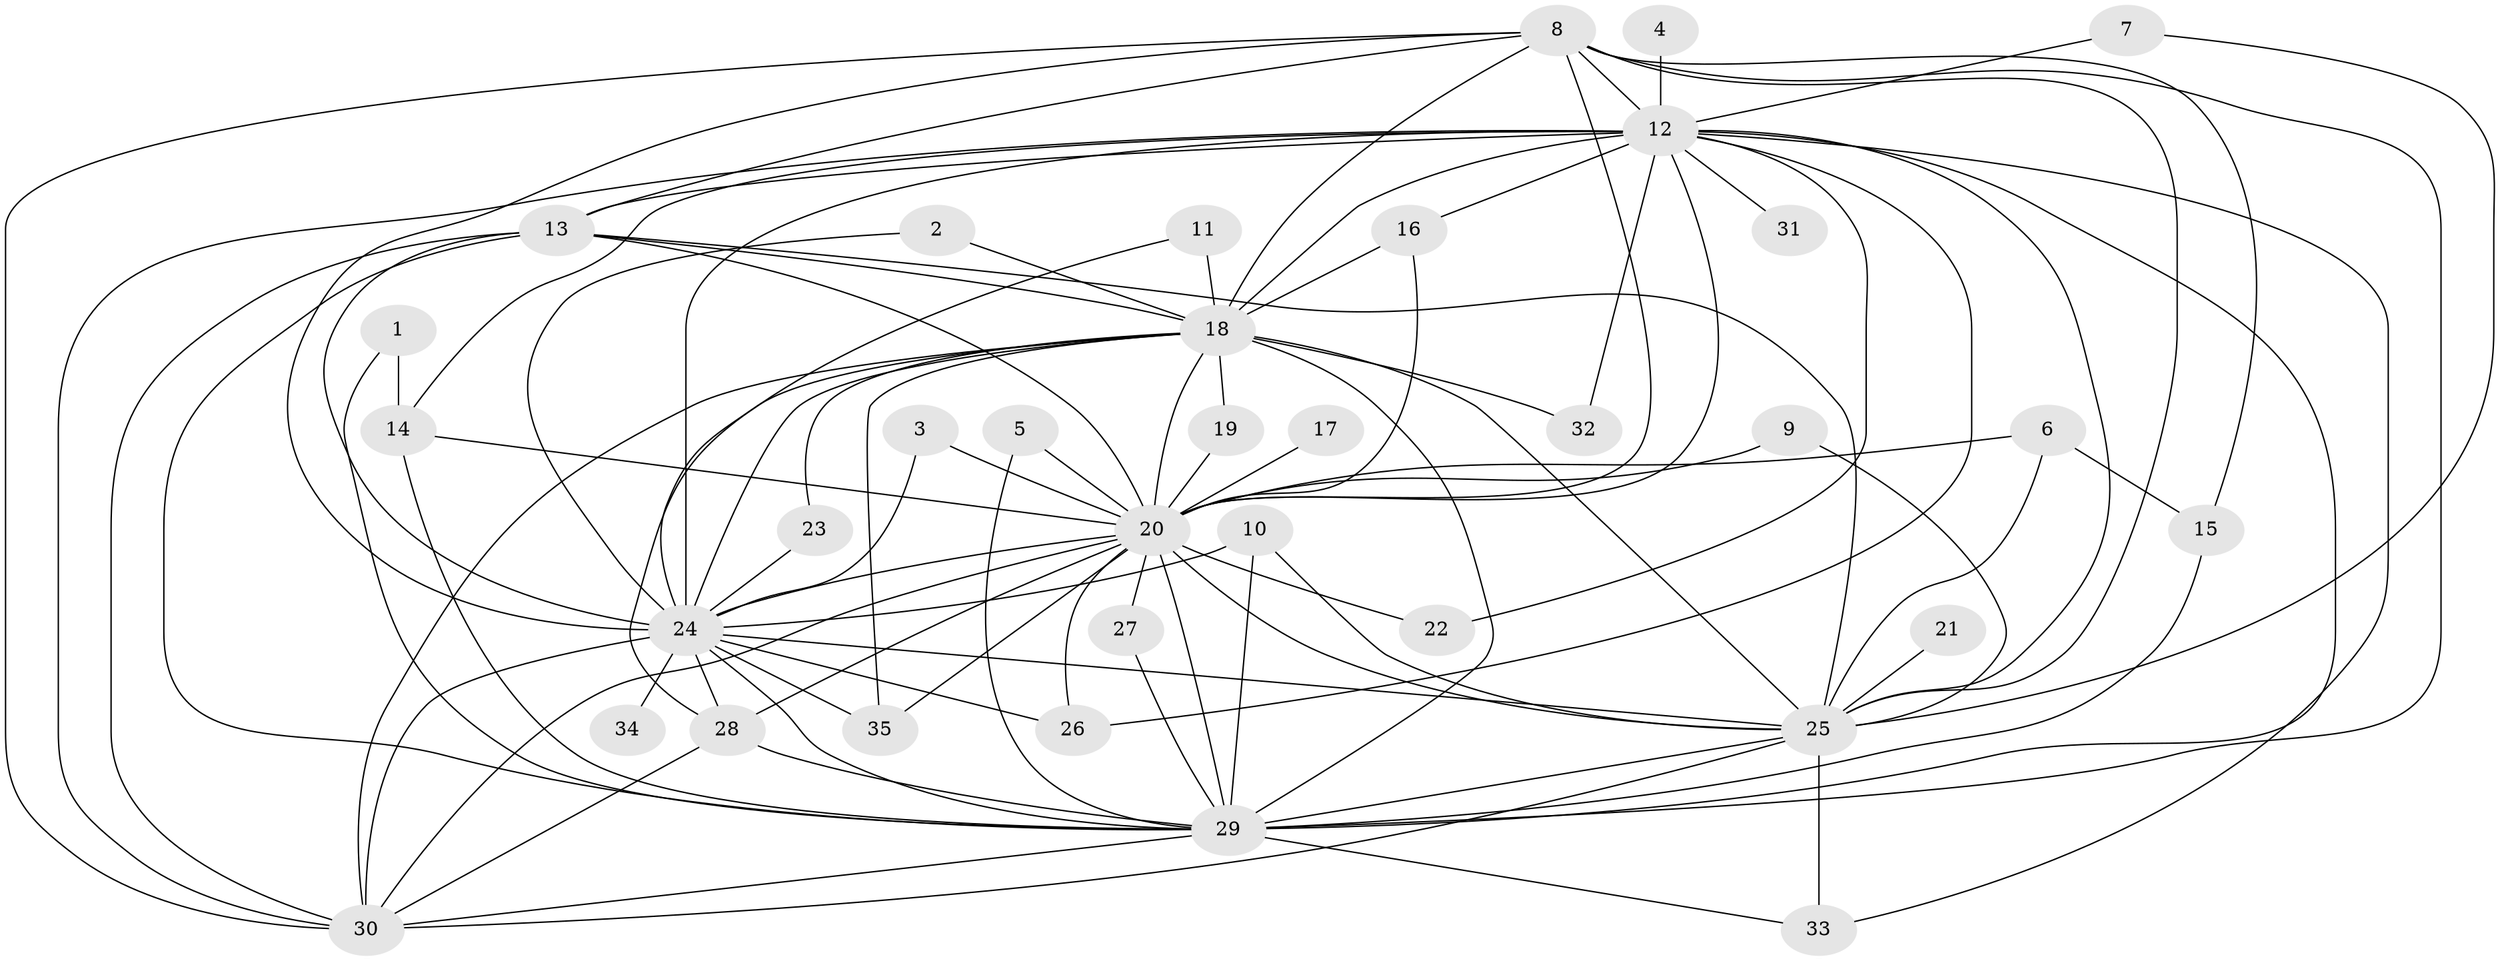 // original degree distribution, {28: 0.014285714285714285, 15: 0.02857142857142857, 24: 0.014285714285714285, 14: 0.014285714285714285, 23: 0.014285714285714285, 10: 0.014285714285714285, 20: 0.014285714285714285, 18: 0.014285714285714285, 11: 0.014285714285714285, 3: 0.21428571428571427, 4: 0.1, 2: 0.5285714285714286, 5: 0.014285714285714285}
// Generated by graph-tools (version 1.1) at 2025/49/03/09/25 03:49:30]
// undirected, 35 vertices, 93 edges
graph export_dot {
graph [start="1"]
  node [color=gray90,style=filled];
  1;
  2;
  3;
  4;
  5;
  6;
  7;
  8;
  9;
  10;
  11;
  12;
  13;
  14;
  15;
  16;
  17;
  18;
  19;
  20;
  21;
  22;
  23;
  24;
  25;
  26;
  27;
  28;
  29;
  30;
  31;
  32;
  33;
  34;
  35;
  1 -- 14 [weight=1.0];
  1 -- 29 [weight=1.0];
  2 -- 18 [weight=1.0];
  2 -- 24 [weight=1.0];
  3 -- 20 [weight=1.0];
  3 -- 24 [weight=1.0];
  4 -- 12 [weight=1.0];
  5 -- 20 [weight=1.0];
  5 -- 29 [weight=1.0];
  6 -- 15 [weight=1.0];
  6 -- 20 [weight=1.0];
  6 -- 25 [weight=1.0];
  7 -- 12 [weight=1.0];
  7 -- 25 [weight=1.0];
  8 -- 12 [weight=3.0];
  8 -- 13 [weight=1.0];
  8 -- 15 [weight=1.0];
  8 -- 18 [weight=2.0];
  8 -- 20 [weight=1.0];
  8 -- 24 [weight=2.0];
  8 -- 25 [weight=1.0];
  8 -- 29 [weight=2.0];
  8 -- 30 [weight=1.0];
  9 -- 20 [weight=1.0];
  9 -- 25 [weight=1.0];
  10 -- 24 [weight=1.0];
  10 -- 25 [weight=1.0];
  10 -- 29 [weight=1.0];
  11 -- 18 [weight=2.0];
  11 -- 24 [weight=1.0];
  12 -- 13 [weight=2.0];
  12 -- 14 [weight=1.0];
  12 -- 16 [weight=1.0];
  12 -- 18 [weight=3.0];
  12 -- 20 [weight=3.0];
  12 -- 22 [weight=1.0];
  12 -- 24 [weight=2.0];
  12 -- 25 [weight=3.0];
  12 -- 26 [weight=1.0];
  12 -- 29 [weight=2.0];
  12 -- 30 [weight=3.0];
  12 -- 31 [weight=3.0];
  12 -- 32 [weight=2.0];
  12 -- 33 [weight=1.0];
  13 -- 18 [weight=2.0];
  13 -- 20 [weight=1.0];
  13 -- 24 [weight=1.0];
  13 -- 25 [weight=1.0];
  13 -- 29 [weight=1.0];
  13 -- 30 [weight=1.0];
  14 -- 20 [weight=1.0];
  14 -- 29 [weight=1.0];
  15 -- 29 [weight=1.0];
  16 -- 18 [weight=1.0];
  16 -- 20 [weight=1.0];
  17 -- 20 [weight=2.0];
  18 -- 19 [weight=1.0];
  18 -- 20 [weight=2.0];
  18 -- 23 [weight=1.0];
  18 -- 24 [weight=1.0];
  18 -- 25 [weight=3.0];
  18 -- 28 [weight=1.0];
  18 -- 29 [weight=1.0];
  18 -- 30 [weight=1.0];
  18 -- 32 [weight=1.0];
  18 -- 35 [weight=1.0];
  19 -- 20 [weight=1.0];
  20 -- 22 [weight=1.0];
  20 -- 24 [weight=2.0];
  20 -- 25 [weight=1.0];
  20 -- 26 [weight=1.0];
  20 -- 27 [weight=1.0];
  20 -- 28 [weight=1.0];
  20 -- 29 [weight=1.0];
  20 -- 30 [weight=1.0];
  20 -- 35 [weight=1.0];
  21 -- 25 [weight=1.0];
  23 -- 24 [weight=1.0];
  24 -- 25 [weight=1.0];
  24 -- 26 [weight=1.0];
  24 -- 28 [weight=1.0];
  24 -- 29 [weight=1.0];
  24 -- 30 [weight=1.0];
  24 -- 34 [weight=1.0];
  24 -- 35 [weight=1.0];
  25 -- 29 [weight=1.0];
  25 -- 30 [weight=1.0];
  25 -- 33 [weight=1.0];
  27 -- 29 [weight=1.0];
  28 -- 29 [weight=1.0];
  28 -- 30 [weight=2.0];
  29 -- 30 [weight=1.0];
  29 -- 33 [weight=1.0];
}
